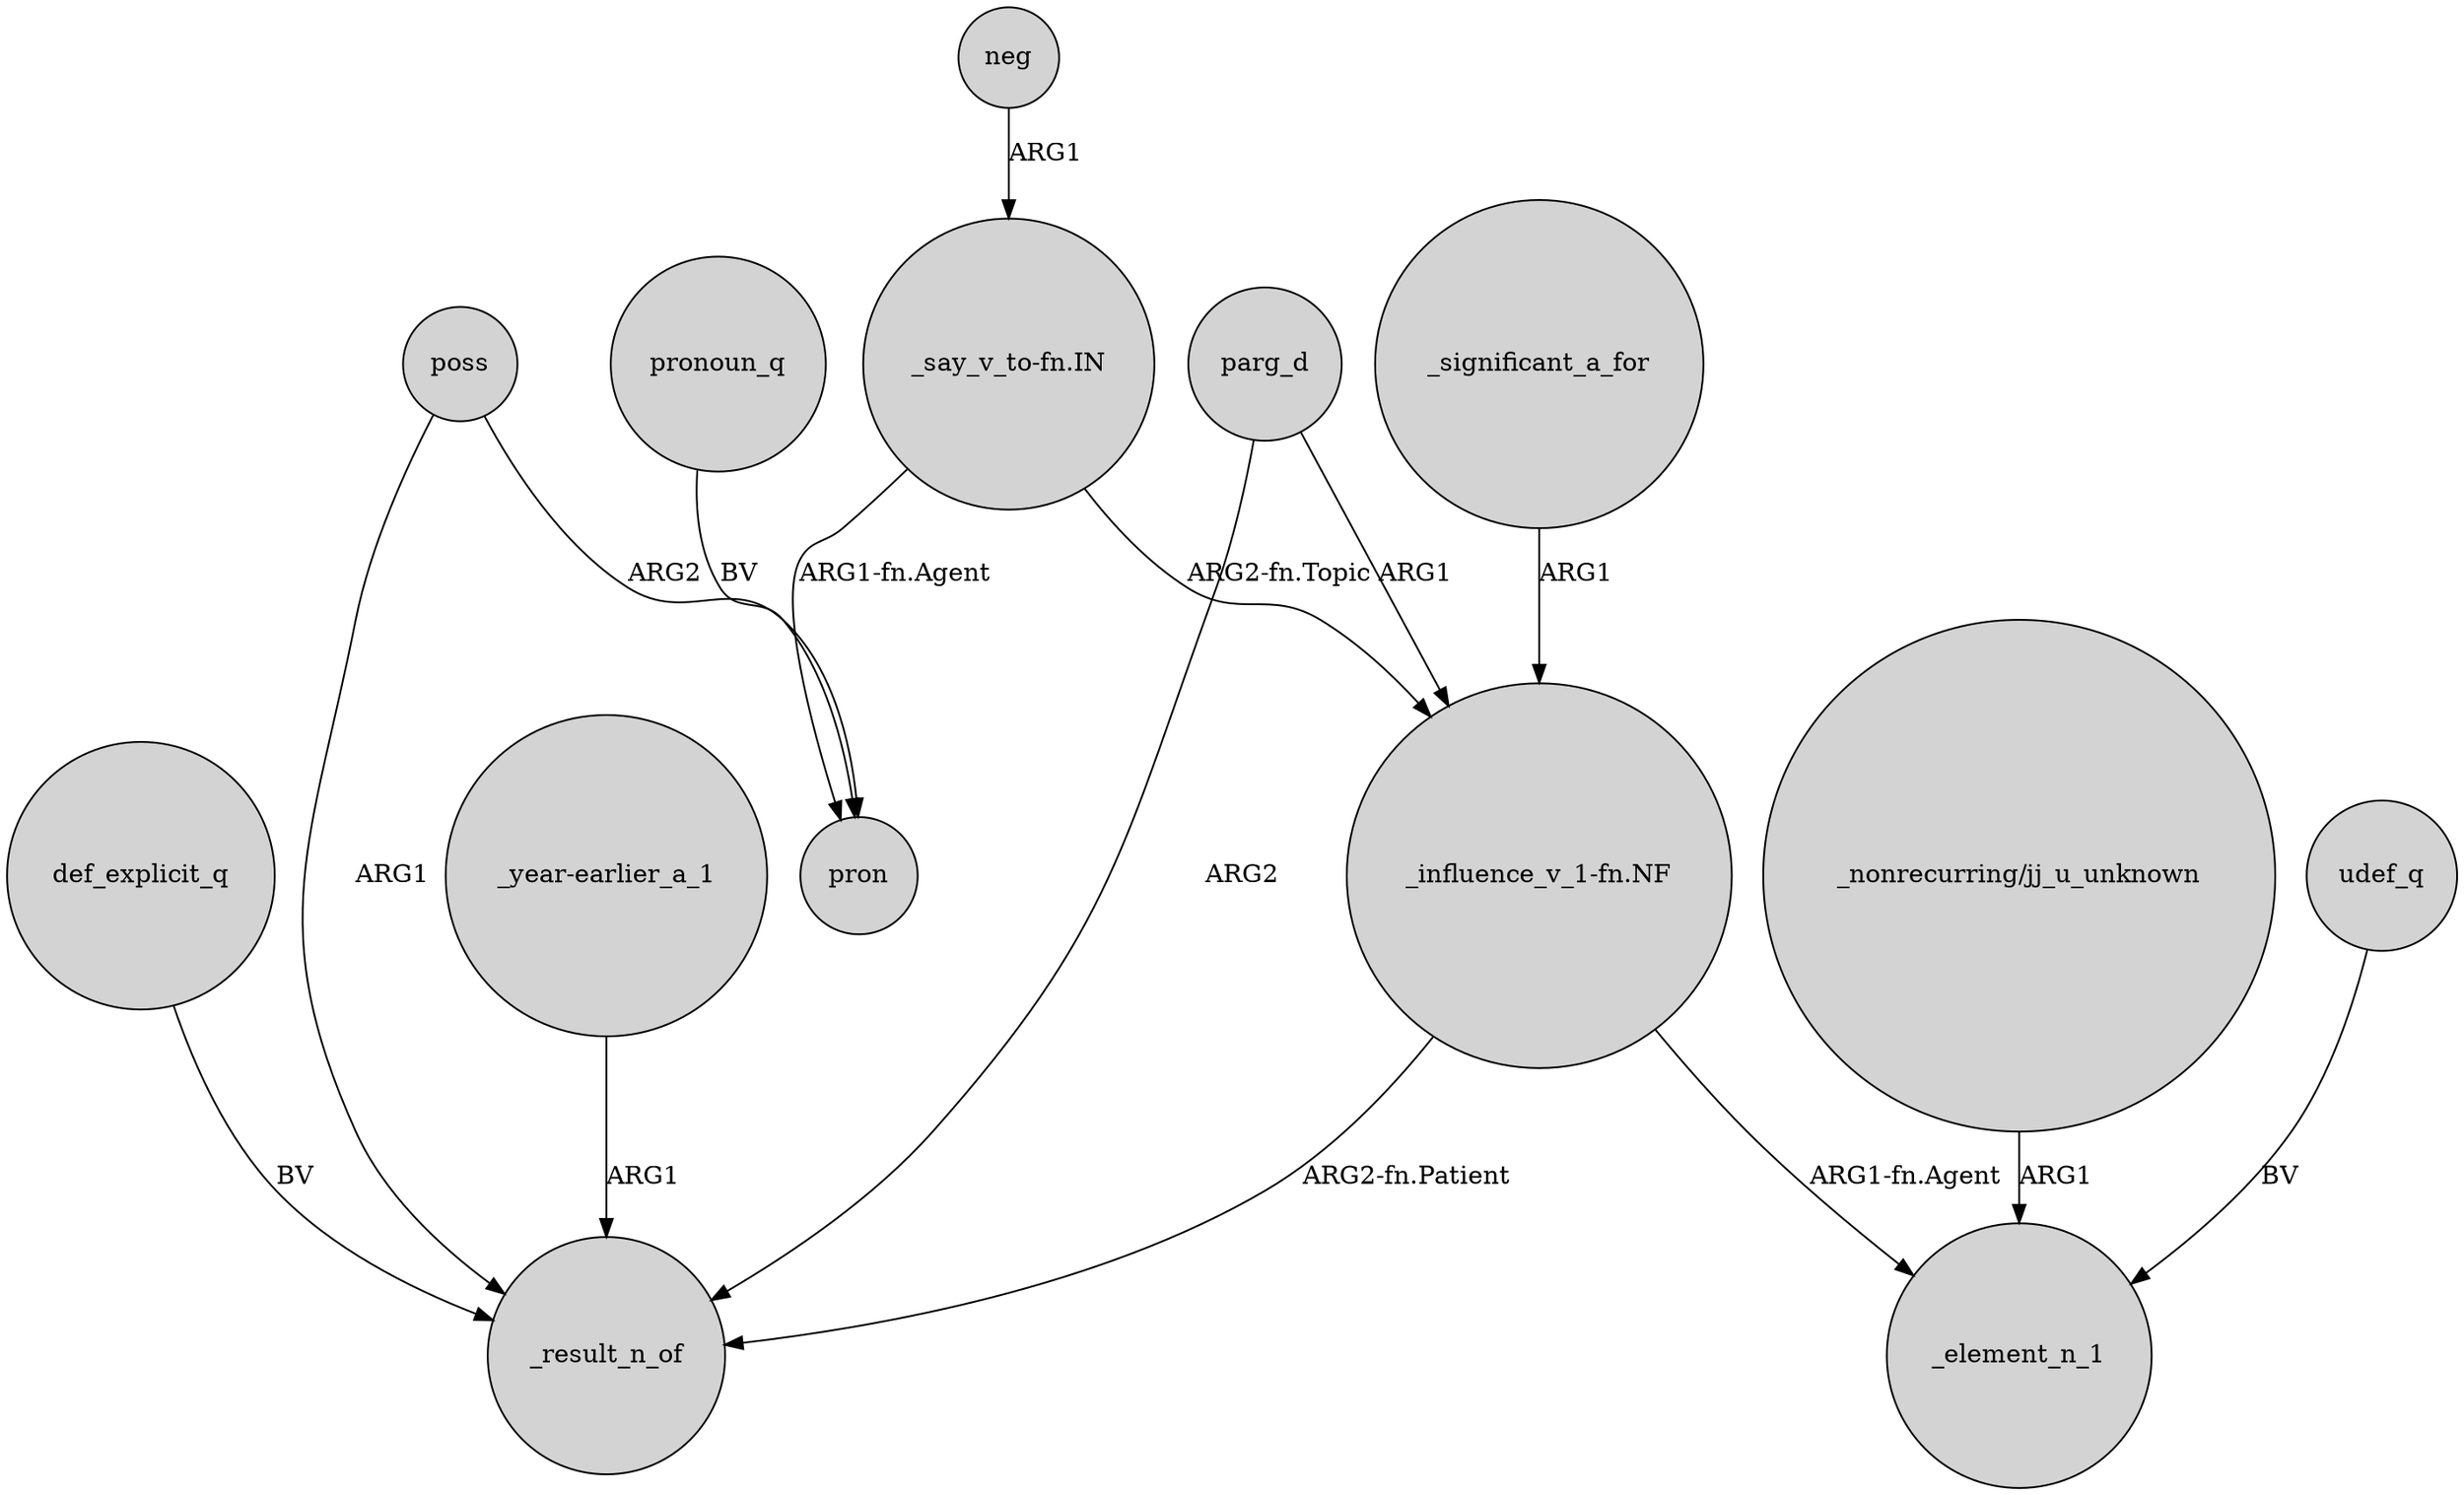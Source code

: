 digraph {
	node [shape=circle style=filled]
	udef_q -> _element_n_1 [label=BV]
	neg -> "_say_v_to-fn.IN" [label=ARG1]
	parg_d -> "_influence_v_1-fn.NF" [label=ARG1]
	def_explicit_q -> _result_n_of [label=BV]
	"_influence_v_1-fn.NF" -> _element_n_1 [label="ARG1-fn.Agent"]
	poss -> pron [label=ARG2]
	parg_d -> _result_n_of [label=ARG2]
	"_influence_v_1-fn.NF" -> _result_n_of [label="ARG2-fn.Patient"]
	_significant_a_for -> "_influence_v_1-fn.NF" [label=ARG1]
	"_nonrecurring/jj_u_unknown" -> _element_n_1 [label=ARG1]
	poss -> _result_n_of [label=ARG1]
	"_say_v_to-fn.IN" -> "_influence_v_1-fn.NF" [label="ARG2-fn.Topic"]
	"_year-earlier_a_1" -> _result_n_of [label=ARG1]
	"_say_v_to-fn.IN" -> pron [label="ARG1-fn.Agent"]
	pronoun_q -> pron [label=BV]
}
